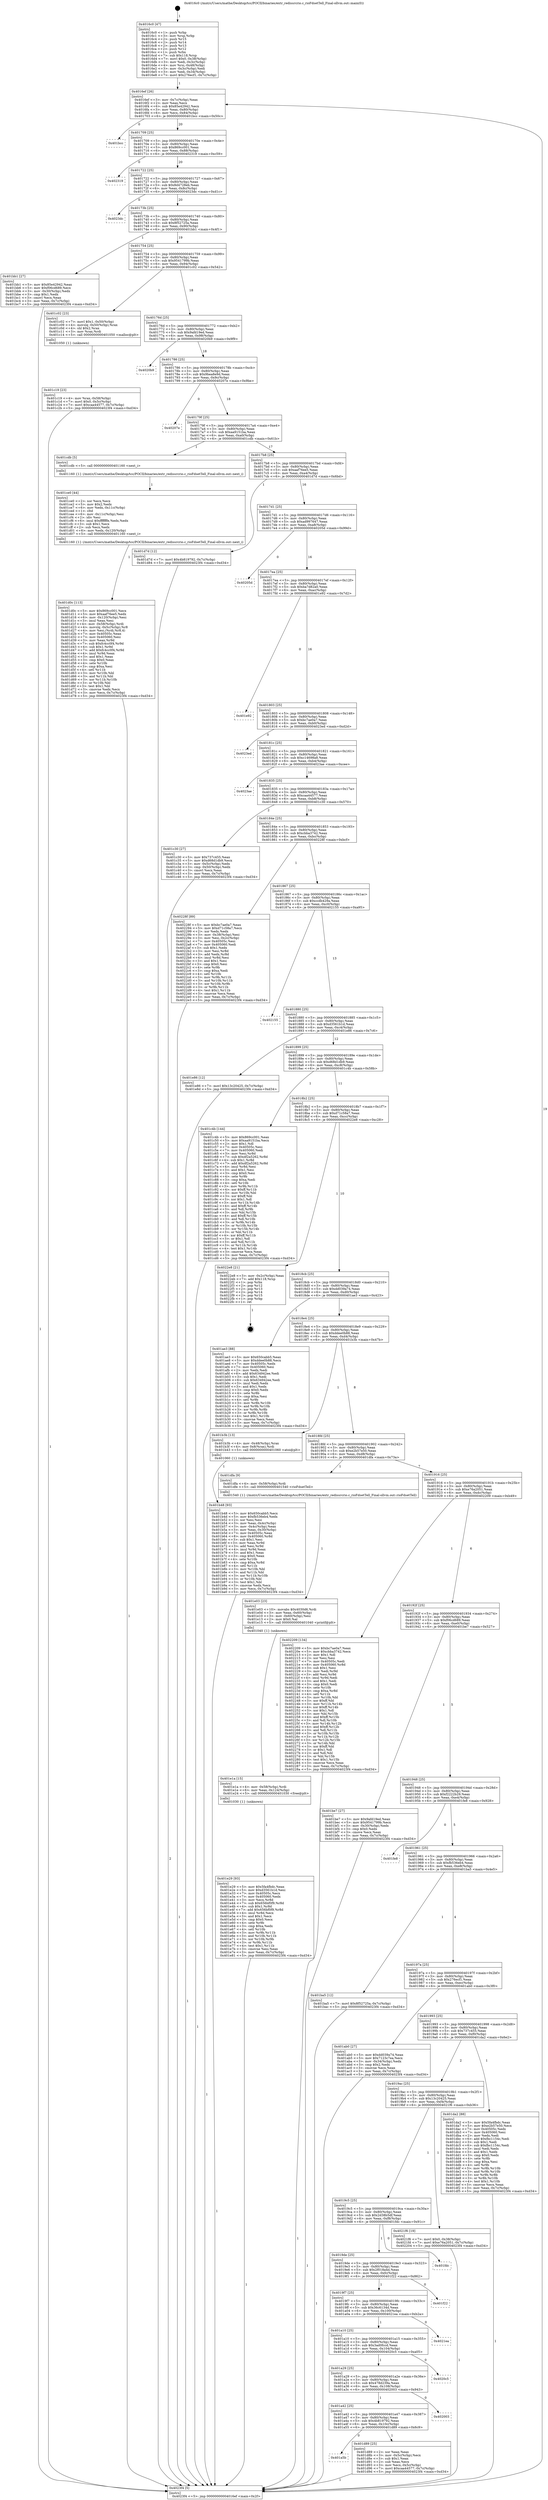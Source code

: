 digraph "0x4016c0" {
  label = "0x4016c0 (/mnt/c/Users/mathe/Desktop/tcc/POCII/binaries/extr_redissrcrio.c_rioFdsetTell_Final-ollvm.out::main(0))"
  labelloc = "t"
  node[shape=record]

  Entry [label="",width=0.3,height=0.3,shape=circle,fillcolor=black,style=filled]
  "0x4016ef" [label="{
     0x4016ef [26]\l
     | [instrs]\l
     &nbsp;&nbsp;0x4016ef \<+3\>: mov -0x7c(%rbp),%eax\l
     &nbsp;&nbsp;0x4016f2 \<+2\>: mov %eax,%ecx\l
     &nbsp;&nbsp;0x4016f4 \<+6\>: sub $0x85e42942,%ecx\l
     &nbsp;&nbsp;0x4016fa \<+3\>: mov %eax,-0x80(%rbp)\l
     &nbsp;&nbsp;0x4016fd \<+6\>: mov %ecx,-0x84(%rbp)\l
     &nbsp;&nbsp;0x401703 \<+6\>: je 0000000000401bcc \<main+0x50c\>\l
  }"]
  "0x401bcc" [label="{
     0x401bcc\l
  }", style=dashed]
  "0x401709" [label="{
     0x401709 [25]\l
     | [instrs]\l
     &nbsp;&nbsp;0x401709 \<+5\>: jmp 000000000040170e \<main+0x4e\>\l
     &nbsp;&nbsp;0x40170e \<+3\>: mov -0x80(%rbp),%eax\l
     &nbsp;&nbsp;0x401711 \<+5\>: sub $0x869cc001,%eax\l
     &nbsp;&nbsp;0x401716 \<+6\>: mov %eax,-0x88(%rbp)\l
     &nbsp;&nbsp;0x40171c \<+6\>: je 0000000000402319 \<main+0xc59\>\l
  }"]
  Exit [label="",width=0.3,height=0.3,shape=circle,fillcolor=black,style=filled,peripheries=2]
  "0x402319" [label="{
     0x402319\l
  }", style=dashed]
  "0x401722" [label="{
     0x401722 [25]\l
     | [instrs]\l
     &nbsp;&nbsp;0x401722 \<+5\>: jmp 0000000000401727 \<main+0x67\>\l
     &nbsp;&nbsp;0x401727 \<+3\>: mov -0x80(%rbp),%eax\l
     &nbsp;&nbsp;0x40172a \<+5\>: sub $0x8d4728eb,%eax\l
     &nbsp;&nbsp;0x40172f \<+6\>: mov %eax,-0x8c(%rbp)\l
     &nbsp;&nbsp;0x401735 \<+6\>: je 00000000004023dc \<main+0xd1c\>\l
  }"]
  "0x401e29" [label="{
     0x401e29 [93]\l
     | [instrs]\l
     &nbsp;&nbsp;0x401e29 \<+5\>: mov $0x5fa4fbdc,%eax\l
     &nbsp;&nbsp;0x401e2e \<+5\>: mov $0xd3561b1d,%esi\l
     &nbsp;&nbsp;0x401e33 \<+7\>: mov 0x40505c,%ecx\l
     &nbsp;&nbsp;0x401e3a \<+7\>: mov 0x405060,%edx\l
     &nbsp;&nbsp;0x401e41 \<+3\>: mov %ecx,%r8d\l
     &nbsp;&nbsp;0x401e44 \<+7\>: sub $0x656bf0f9,%r8d\l
     &nbsp;&nbsp;0x401e4b \<+4\>: sub $0x1,%r8d\l
     &nbsp;&nbsp;0x401e4f \<+7\>: add $0x656bf0f9,%r8d\l
     &nbsp;&nbsp;0x401e56 \<+4\>: imul %r8d,%ecx\l
     &nbsp;&nbsp;0x401e5a \<+3\>: and $0x1,%ecx\l
     &nbsp;&nbsp;0x401e5d \<+3\>: cmp $0x0,%ecx\l
     &nbsp;&nbsp;0x401e60 \<+4\>: sete %r9b\l
     &nbsp;&nbsp;0x401e64 \<+3\>: cmp $0xa,%edx\l
     &nbsp;&nbsp;0x401e67 \<+4\>: setl %r10b\l
     &nbsp;&nbsp;0x401e6b \<+3\>: mov %r9b,%r11b\l
     &nbsp;&nbsp;0x401e6e \<+3\>: and %r10b,%r11b\l
     &nbsp;&nbsp;0x401e71 \<+3\>: xor %r10b,%r9b\l
     &nbsp;&nbsp;0x401e74 \<+3\>: or %r9b,%r11b\l
     &nbsp;&nbsp;0x401e77 \<+4\>: test $0x1,%r11b\l
     &nbsp;&nbsp;0x401e7b \<+3\>: cmovne %esi,%eax\l
     &nbsp;&nbsp;0x401e7e \<+3\>: mov %eax,-0x7c(%rbp)\l
     &nbsp;&nbsp;0x401e81 \<+5\>: jmp 00000000004023f4 \<main+0xd34\>\l
  }"]
  "0x4023dc" [label="{
     0x4023dc\l
  }", style=dashed]
  "0x40173b" [label="{
     0x40173b [25]\l
     | [instrs]\l
     &nbsp;&nbsp;0x40173b \<+5\>: jmp 0000000000401740 \<main+0x80\>\l
     &nbsp;&nbsp;0x401740 \<+3\>: mov -0x80(%rbp),%eax\l
     &nbsp;&nbsp;0x401743 \<+5\>: sub $0x8f52725a,%eax\l
     &nbsp;&nbsp;0x401748 \<+6\>: mov %eax,-0x90(%rbp)\l
     &nbsp;&nbsp;0x40174e \<+6\>: je 0000000000401bb1 \<main+0x4f1\>\l
  }"]
  "0x401e1a" [label="{
     0x401e1a [15]\l
     | [instrs]\l
     &nbsp;&nbsp;0x401e1a \<+4\>: mov -0x58(%rbp),%rdi\l
     &nbsp;&nbsp;0x401e1e \<+6\>: mov %eax,-0x124(%rbp)\l
     &nbsp;&nbsp;0x401e24 \<+5\>: call 0000000000401030 \<free@plt\>\l
     | [calls]\l
     &nbsp;&nbsp;0x401030 \{1\} (unknown)\l
  }"]
  "0x401bb1" [label="{
     0x401bb1 [27]\l
     | [instrs]\l
     &nbsp;&nbsp;0x401bb1 \<+5\>: mov $0x85e42942,%eax\l
     &nbsp;&nbsp;0x401bb6 \<+5\>: mov $0xf06cd689,%ecx\l
     &nbsp;&nbsp;0x401bbb \<+3\>: mov -0x30(%rbp),%edx\l
     &nbsp;&nbsp;0x401bbe \<+3\>: cmp $0x1,%edx\l
     &nbsp;&nbsp;0x401bc1 \<+3\>: cmovl %ecx,%eax\l
     &nbsp;&nbsp;0x401bc4 \<+3\>: mov %eax,-0x7c(%rbp)\l
     &nbsp;&nbsp;0x401bc7 \<+5\>: jmp 00000000004023f4 \<main+0xd34\>\l
  }"]
  "0x401754" [label="{
     0x401754 [25]\l
     | [instrs]\l
     &nbsp;&nbsp;0x401754 \<+5\>: jmp 0000000000401759 \<main+0x99\>\l
     &nbsp;&nbsp;0x401759 \<+3\>: mov -0x80(%rbp),%eax\l
     &nbsp;&nbsp;0x40175c \<+5\>: sub $0x9541799b,%eax\l
     &nbsp;&nbsp;0x401761 \<+6\>: mov %eax,-0x94(%rbp)\l
     &nbsp;&nbsp;0x401767 \<+6\>: je 0000000000401c02 \<main+0x542\>\l
  }"]
  "0x401e03" [label="{
     0x401e03 [23]\l
     | [instrs]\l
     &nbsp;&nbsp;0x401e03 \<+10\>: movabs $0x4030d6,%rdi\l
     &nbsp;&nbsp;0x401e0d \<+3\>: mov %eax,-0x60(%rbp)\l
     &nbsp;&nbsp;0x401e10 \<+3\>: mov -0x60(%rbp),%esi\l
     &nbsp;&nbsp;0x401e13 \<+2\>: mov $0x0,%al\l
     &nbsp;&nbsp;0x401e15 \<+5\>: call 0000000000401040 \<printf@plt\>\l
     | [calls]\l
     &nbsp;&nbsp;0x401040 \{1\} (unknown)\l
  }"]
  "0x401c02" [label="{
     0x401c02 [23]\l
     | [instrs]\l
     &nbsp;&nbsp;0x401c02 \<+7\>: movl $0x1,-0x50(%rbp)\l
     &nbsp;&nbsp;0x401c09 \<+4\>: movslq -0x50(%rbp),%rax\l
     &nbsp;&nbsp;0x401c0d \<+4\>: shl $0x2,%rax\l
     &nbsp;&nbsp;0x401c11 \<+3\>: mov %rax,%rdi\l
     &nbsp;&nbsp;0x401c14 \<+5\>: call 0000000000401050 \<malloc@plt\>\l
     | [calls]\l
     &nbsp;&nbsp;0x401050 \{1\} (unknown)\l
  }"]
  "0x40176d" [label="{
     0x40176d [25]\l
     | [instrs]\l
     &nbsp;&nbsp;0x40176d \<+5\>: jmp 0000000000401772 \<main+0xb2\>\l
     &nbsp;&nbsp;0x401772 \<+3\>: mov -0x80(%rbp),%eax\l
     &nbsp;&nbsp;0x401775 \<+5\>: sub $0x9afd19ed,%eax\l
     &nbsp;&nbsp;0x40177a \<+6\>: mov %eax,-0x98(%rbp)\l
     &nbsp;&nbsp;0x401780 \<+6\>: je 00000000004020b9 \<main+0x9f9\>\l
  }"]
  "0x401a5b" [label="{
     0x401a5b\l
  }", style=dashed]
  "0x4020b9" [label="{
     0x4020b9\l
  }", style=dashed]
  "0x401786" [label="{
     0x401786 [25]\l
     | [instrs]\l
     &nbsp;&nbsp;0x401786 \<+5\>: jmp 000000000040178b \<main+0xcb\>\l
     &nbsp;&nbsp;0x40178b \<+3\>: mov -0x80(%rbp),%eax\l
     &nbsp;&nbsp;0x40178e \<+5\>: sub $0x9bea8e9d,%eax\l
     &nbsp;&nbsp;0x401793 \<+6\>: mov %eax,-0x9c(%rbp)\l
     &nbsp;&nbsp;0x401799 \<+6\>: je 000000000040207e \<main+0x9be\>\l
  }"]
  "0x401d89" [label="{
     0x401d89 [25]\l
     | [instrs]\l
     &nbsp;&nbsp;0x401d89 \<+2\>: xor %eax,%eax\l
     &nbsp;&nbsp;0x401d8b \<+3\>: mov -0x5c(%rbp),%ecx\l
     &nbsp;&nbsp;0x401d8e \<+3\>: sub $0x1,%eax\l
     &nbsp;&nbsp;0x401d91 \<+2\>: sub %eax,%ecx\l
     &nbsp;&nbsp;0x401d93 \<+3\>: mov %ecx,-0x5c(%rbp)\l
     &nbsp;&nbsp;0x401d96 \<+7\>: movl $0xcaa44577,-0x7c(%rbp)\l
     &nbsp;&nbsp;0x401d9d \<+5\>: jmp 00000000004023f4 \<main+0xd34\>\l
  }"]
  "0x40207e" [label="{
     0x40207e\l
  }", style=dashed]
  "0x40179f" [label="{
     0x40179f [25]\l
     | [instrs]\l
     &nbsp;&nbsp;0x40179f \<+5\>: jmp 00000000004017a4 \<main+0xe4\>\l
     &nbsp;&nbsp;0x4017a4 \<+3\>: mov -0x80(%rbp),%eax\l
     &nbsp;&nbsp;0x4017a7 \<+5\>: sub $0xaa9151ba,%eax\l
     &nbsp;&nbsp;0x4017ac \<+6\>: mov %eax,-0xa0(%rbp)\l
     &nbsp;&nbsp;0x4017b2 \<+6\>: je 0000000000401cdb \<main+0x61b\>\l
  }"]
  "0x401a42" [label="{
     0x401a42 [25]\l
     | [instrs]\l
     &nbsp;&nbsp;0x401a42 \<+5\>: jmp 0000000000401a47 \<main+0x387\>\l
     &nbsp;&nbsp;0x401a47 \<+3\>: mov -0x80(%rbp),%eax\l
     &nbsp;&nbsp;0x401a4a \<+5\>: sub $0x4b819792,%eax\l
     &nbsp;&nbsp;0x401a4f \<+6\>: mov %eax,-0x10c(%rbp)\l
     &nbsp;&nbsp;0x401a55 \<+6\>: je 0000000000401d89 \<main+0x6c9\>\l
  }"]
  "0x401cdb" [label="{
     0x401cdb [5]\l
     | [instrs]\l
     &nbsp;&nbsp;0x401cdb \<+5\>: call 0000000000401160 \<next_i\>\l
     | [calls]\l
     &nbsp;&nbsp;0x401160 \{1\} (/mnt/c/Users/mathe/Desktop/tcc/POCII/binaries/extr_redissrcrio.c_rioFdsetTell_Final-ollvm.out::next_i)\l
  }"]
  "0x4017b8" [label="{
     0x4017b8 [25]\l
     | [instrs]\l
     &nbsp;&nbsp;0x4017b8 \<+5\>: jmp 00000000004017bd \<main+0xfd\>\l
     &nbsp;&nbsp;0x4017bd \<+3\>: mov -0x80(%rbp),%eax\l
     &nbsp;&nbsp;0x4017c0 \<+5\>: sub $0xaaf76ee5,%eax\l
     &nbsp;&nbsp;0x4017c5 \<+6\>: mov %eax,-0xa4(%rbp)\l
     &nbsp;&nbsp;0x4017cb \<+6\>: je 0000000000401d7d \<main+0x6bd\>\l
  }"]
  "0x402003" [label="{
     0x402003\l
  }", style=dashed]
  "0x401d7d" [label="{
     0x401d7d [12]\l
     | [instrs]\l
     &nbsp;&nbsp;0x401d7d \<+7\>: movl $0x4b819792,-0x7c(%rbp)\l
     &nbsp;&nbsp;0x401d84 \<+5\>: jmp 00000000004023f4 \<main+0xd34\>\l
  }"]
  "0x4017d1" [label="{
     0x4017d1 [25]\l
     | [instrs]\l
     &nbsp;&nbsp;0x4017d1 \<+5\>: jmp 00000000004017d6 \<main+0x116\>\l
     &nbsp;&nbsp;0x4017d6 \<+3\>: mov -0x80(%rbp),%eax\l
     &nbsp;&nbsp;0x4017d9 \<+5\>: sub $0xad997647,%eax\l
     &nbsp;&nbsp;0x4017de \<+6\>: mov %eax,-0xa8(%rbp)\l
     &nbsp;&nbsp;0x4017e4 \<+6\>: je 000000000040205d \<main+0x99d\>\l
  }"]
  "0x401a29" [label="{
     0x401a29 [25]\l
     | [instrs]\l
     &nbsp;&nbsp;0x401a29 \<+5\>: jmp 0000000000401a2e \<main+0x36e\>\l
     &nbsp;&nbsp;0x401a2e \<+3\>: mov -0x80(%rbp),%eax\l
     &nbsp;&nbsp;0x401a31 \<+5\>: sub $0x478d239a,%eax\l
     &nbsp;&nbsp;0x401a36 \<+6\>: mov %eax,-0x108(%rbp)\l
     &nbsp;&nbsp;0x401a3c \<+6\>: je 0000000000402003 \<main+0x943\>\l
  }"]
  "0x40205d" [label="{
     0x40205d\l
  }", style=dashed]
  "0x4017ea" [label="{
     0x4017ea [25]\l
     | [instrs]\l
     &nbsp;&nbsp;0x4017ea \<+5\>: jmp 00000000004017ef \<main+0x12f\>\l
     &nbsp;&nbsp;0x4017ef \<+3\>: mov -0x80(%rbp),%eax\l
     &nbsp;&nbsp;0x4017f2 \<+5\>: sub $0xba7d82a0,%eax\l
     &nbsp;&nbsp;0x4017f7 \<+6\>: mov %eax,-0xac(%rbp)\l
     &nbsp;&nbsp;0x4017fd \<+6\>: je 0000000000401e92 \<main+0x7d2\>\l
  }"]
  "0x4020c5" [label="{
     0x4020c5\l
  }", style=dashed]
  "0x401e92" [label="{
     0x401e92\l
  }", style=dashed]
  "0x401803" [label="{
     0x401803 [25]\l
     | [instrs]\l
     &nbsp;&nbsp;0x401803 \<+5\>: jmp 0000000000401808 \<main+0x148\>\l
     &nbsp;&nbsp;0x401808 \<+3\>: mov -0x80(%rbp),%eax\l
     &nbsp;&nbsp;0x40180b \<+5\>: sub $0xbc7ae0a7,%eax\l
     &nbsp;&nbsp;0x401810 \<+6\>: mov %eax,-0xb0(%rbp)\l
     &nbsp;&nbsp;0x401816 \<+6\>: je 00000000004023ed \<main+0xd2d\>\l
  }"]
  "0x401a10" [label="{
     0x401a10 [25]\l
     | [instrs]\l
     &nbsp;&nbsp;0x401a10 \<+5\>: jmp 0000000000401a15 \<main+0x355\>\l
     &nbsp;&nbsp;0x401a15 \<+3\>: mov -0x80(%rbp),%eax\l
     &nbsp;&nbsp;0x401a18 \<+5\>: sub $0x3ad0fccd,%eax\l
     &nbsp;&nbsp;0x401a1d \<+6\>: mov %eax,-0x104(%rbp)\l
     &nbsp;&nbsp;0x401a23 \<+6\>: je 00000000004020c5 \<main+0xa05\>\l
  }"]
  "0x4023ed" [label="{
     0x4023ed\l
  }", style=dashed]
  "0x40181c" [label="{
     0x40181c [25]\l
     | [instrs]\l
     &nbsp;&nbsp;0x40181c \<+5\>: jmp 0000000000401821 \<main+0x161\>\l
     &nbsp;&nbsp;0x401821 \<+3\>: mov -0x80(%rbp),%eax\l
     &nbsp;&nbsp;0x401824 \<+5\>: sub $0xc14698a8,%eax\l
     &nbsp;&nbsp;0x401829 \<+6\>: mov %eax,-0xb4(%rbp)\l
     &nbsp;&nbsp;0x40182f \<+6\>: je 00000000004023ae \<main+0xcee\>\l
  }"]
  "0x4021ea" [label="{
     0x4021ea\l
  }", style=dashed]
  "0x4023ae" [label="{
     0x4023ae\l
  }", style=dashed]
  "0x401835" [label="{
     0x401835 [25]\l
     | [instrs]\l
     &nbsp;&nbsp;0x401835 \<+5\>: jmp 000000000040183a \<main+0x17a\>\l
     &nbsp;&nbsp;0x40183a \<+3\>: mov -0x80(%rbp),%eax\l
     &nbsp;&nbsp;0x40183d \<+5\>: sub $0xcaa44577,%eax\l
     &nbsp;&nbsp;0x401842 \<+6\>: mov %eax,-0xb8(%rbp)\l
     &nbsp;&nbsp;0x401848 \<+6\>: je 0000000000401c30 \<main+0x570\>\l
  }"]
  "0x4019f7" [label="{
     0x4019f7 [25]\l
     | [instrs]\l
     &nbsp;&nbsp;0x4019f7 \<+5\>: jmp 00000000004019fc \<main+0x33c\>\l
     &nbsp;&nbsp;0x4019fc \<+3\>: mov -0x80(%rbp),%eax\l
     &nbsp;&nbsp;0x4019ff \<+5\>: sub $0x36c6134d,%eax\l
     &nbsp;&nbsp;0x401a04 \<+6\>: mov %eax,-0x100(%rbp)\l
     &nbsp;&nbsp;0x401a0a \<+6\>: je 00000000004021ea \<main+0xb2a\>\l
  }"]
  "0x401c30" [label="{
     0x401c30 [27]\l
     | [instrs]\l
     &nbsp;&nbsp;0x401c30 \<+5\>: mov $0x737c455,%eax\l
     &nbsp;&nbsp;0x401c35 \<+5\>: mov $0xd68d1db9,%ecx\l
     &nbsp;&nbsp;0x401c3a \<+3\>: mov -0x5c(%rbp),%edx\l
     &nbsp;&nbsp;0x401c3d \<+3\>: cmp -0x50(%rbp),%edx\l
     &nbsp;&nbsp;0x401c40 \<+3\>: cmovl %ecx,%eax\l
     &nbsp;&nbsp;0x401c43 \<+3\>: mov %eax,-0x7c(%rbp)\l
     &nbsp;&nbsp;0x401c46 \<+5\>: jmp 00000000004023f4 \<main+0xd34\>\l
  }"]
  "0x40184e" [label="{
     0x40184e [25]\l
     | [instrs]\l
     &nbsp;&nbsp;0x40184e \<+5\>: jmp 0000000000401853 \<main+0x193\>\l
     &nbsp;&nbsp;0x401853 \<+3\>: mov -0x80(%rbp),%eax\l
     &nbsp;&nbsp;0x401856 \<+5\>: sub $0xcbba3742,%eax\l
     &nbsp;&nbsp;0x40185b \<+6\>: mov %eax,-0xbc(%rbp)\l
     &nbsp;&nbsp;0x401861 \<+6\>: je 000000000040228f \<main+0xbcf\>\l
  }"]
  "0x401f22" [label="{
     0x401f22\l
  }", style=dashed]
  "0x40228f" [label="{
     0x40228f [89]\l
     | [instrs]\l
     &nbsp;&nbsp;0x40228f \<+5\>: mov $0xbc7ae0a7,%eax\l
     &nbsp;&nbsp;0x402294 \<+5\>: mov $0xd71c58a7,%ecx\l
     &nbsp;&nbsp;0x402299 \<+2\>: xor %edx,%edx\l
     &nbsp;&nbsp;0x40229b \<+3\>: mov -0x38(%rbp),%esi\l
     &nbsp;&nbsp;0x40229e \<+3\>: mov %esi,-0x2c(%rbp)\l
     &nbsp;&nbsp;0x4022a1 \<+7\>: mov 0x40505c,%esi\l
     &nbsp;&nbsp;0x4022a8 \<+7\>: mov 0x405060,%edi\l
     &nbsp;&nbsp;0x4022af \<+3\>: sub $0x1,%edx\l
     &nbsp;&nbsp;0x4022b2 \<+3\>: mov %esi,%r8d\l
     &nbsp;&nbsp;0x4022b5 \<+3\>: add %edx,%r8d\l
     &nbsp;&nbsp;0x4022b8 \<+4\>: imul %r8d,%esi\l
     &nbsp;&nbsp;0x4022bc \<+3\>: and $0x1,%esi\l
     &nbsp;&nbsp;0x4022bf \<+3\>: cmp $0x0,%esi\l
     &nbsp;&nbsp;0x4022c2 \<+4\>: sete %r9b\l
     &nbsp;&nbsp;0x4022c6 \<+3\>: cmp $0xa,%edi\l
     &nbsp;&nbsp;0x4022c9 \<+4\>: setl %r10b\l
     &nbsp;&nbsp;0x4022cd \<+3\>: mov %r9b,%r11b\l
     &nbsp;&nbsp;0x4022d0 \<+3\>: and %r10b,%r11b\l
     &nbsp;&nbsp;0x4022d3 \<+3\>: xor %r10b,%r9b\l
     &nbsp;&nbsp;0x4022d6 \<+3\>: or %r9b,%r11b\l
     &nbsp;&nbsp;0x4022d9 \<+4\>: test $0x1,%r11b\l
     &nbsp;&nbsp;0x4022dd \<+3\>: cmovne %ecx,%eax\l
     &nbsp;&nbsp;0x4022e0 \<+3\>: mov %eax,-0x7c(%rbp)\l
     &nbsp;&nbsp;0x4022e3 \<+5\>: jmp 00000000004023f4 \<main+0xd34\>\l
  }"]
  "0x401867" [label="{
     0x401867 [25]\l
     | [instrs]\l
     &nbsp;&nbsp;0x401867 \<+5\>: jmp 000000000040186c \<main+0x1ac\>\l
     &nbsp;&nbsp;0x40186c \<+3\>: mov -0x80(%rbp),%eax\l
     &nbsp;&nbsp;0x40186f \<+5\>: sub $0xccdb429a,%eax\l
     &nbsp;&nbsp;0x401874 \<+6\>: mov %eax,-0xc0(%rbp)\l
     &nbsp;&nbsp;0x40187a \<+6\>: je 0000000000402155 \<main+0xa95\>\l
  }"]
  "0x4019de" [label="{
     0x4019de [25]\l
     | [instrs]\l
     &nbsp;&nbsp;0x4019de \<+5\>: jmp 00000000004019e3 \<main+0x323\>\l
     &nbsp;&nbsp;0x4019e3 \<+3\>: mov -0x80(%rbp),%eax\l
     &nbsp;&nbsp;0x4019e6 \<+5\>: sub $0x2f018a4d,%eax\l
     &nbsp;&nbsp;0x4019eb \<+6\>: mov %eax,-0xfc(%rbp)\l
     &nbsp;&nbsp;0x4019f1 \<+6\>: je 0000000000401f22 \<main+0x862\>\l
  }"]
  "0x402155" [label="{
     0x402155\l
  }", style=dashed]
  "0x401880" [label="{
     0x401880 [25]\l
     | [instrs]\l
     &nbsp;&nbsp;0x401880 \<+5\>: jmp 0000000000401885 \<main+0x1c5\>\l
     &nbsp;&nbsp;0x401885 \<+3\>: mov -0x80(%rbp),%eax\l
     &nbsp;&nbsp;0x401888 \<+5\>: sub $0xd3561b1d,%eax\l
     &nbsp;&nbsp;0x40188d \<+6\>: mov %eax,-0xc4(%rbp)\l
     &nbsp;&nbsp;0x401893 \<+6\>: je 0000000000401e86 \<main+0x7c6\>\l
  }"]
  "0x401fdc" [label="{
     0x401fdc\l
  }", style=dashed]
  "0x401e86" [label="{
     0x401e86 [12]\l
     | [instrs]\l
     &nbsp;&nbsp;0x401e86 \<+7\>: movl $0x13c20425,-0x7c(%rbp)\l
     &nbsp;&nbsp;0x401e8d \<+5\>: jmp 00000000004023f4 \<main+0xd34\>\l
  }"]
  "0x401899" [label="{
     0x401899 [25]\l
     | [instrs]\l
     &nbsp;&nbsp;0x401899 \<+5\>: jmp 000000000040189e \<main+0x1de\>\l
     &nbsp;&nbsp;0x40189e \<+3\>: mov -0x80(%rbp),%eax\l
     &nbsp;&nbsp;0x4018a1 \<+5\>: sub $0xd68d1db9,%eax\l
     &nbsp;&nbsp;0x4018a6 \<+6\>: mov %eax,-0xc8(%rbp)\l
     &nbsp;&nbsp;0x4018ac \<+6\>: je 0000000000401c4b \<main+0x58b\>\l
  }"]
  "0x4019c5" [label="{
     0x4019c5 [25]\l
     | [instrs]\l
     &nbsp;&nbsp;0x4019c5 \<+5\>: jmp 00000000004019ca \<main+0x30a\>\l
     &nbsp;&nbsp;0x4019ca \<+3\>: mov -0x80(%rbp),%eax\l
     &nbsp;&nbsp;0x4019cd \<+5\>: sub $0x2d38b5df,%eax\l
     &nbsp;&nbsp;0x4019d2 \<+6\>: mov %eax,-0xf8(%rbp)\l
     &nbsp;&nbsp;0x4019d8 \<+6\>: je 0000000000401fdc \<main+0x91c\>\l
  }"]
  "0x401c4b" [label="{
     0x401c4b [144]\l
     | [instrs]\l
     &nbsp;&nbsp;0x401c4b \<+5\>: mov $0x869cc001,%eax\l
     &nbsp;&nbsp;0x401c50 \<+5\>: mov $0xaa9151ba,%ecx\l
     &nbsp;&nbsp;0x401c55 \<+2\>: mov $0x1,%dl\l
     &nbsp;&nbsp;0x401c57 \<+7\>: mov 0x40505c,%esi\l
     &nbsp;&nbsp;0x401c5e \<+7\>: mov 0x405060,%edi\l
     &nbsp;&nbsp;0x401c65 \<+3\>: mov %esi,%r8d\l
     &nbsp;&nbsp;0x401c68 \<+7\>: sub $0xdf2a5262,%r8d\l
     &nbsp;&nbsp;0x401c6f \<+4\>: sub $0x1,%r8d\l
     &nbsp;&nbsp;0x401c73 \<+7\>: add $0xdf2a5262,%r8d\l
     &nbsp;&nbsp;0x401c7a \<+4\>: imul %r8d,%esi\l
     &nbsp;&nbsp;0x401c7e \<+3\>: and $0x1,%esi\l
     &nbsp;&nbsp;0x401c81 \<+3\>: cmp $0x0,%esi\l
     &nbsp;&nbsp;0x401c84 \<+4\>: sete %r9b\l
     &nbsp;&nbsp;0x401c88 \<+3\>: cmp $0xa,%edi\l
     &nbsp;&nbsp;0x401c8b \<+4\>: setl %r10b\l
     &nbsp;&nbsp;0x401c8f \<+3\>: mov %r9b,%r11b\l
     &nbsp;&nbsp;0x401c92 \<+4\>: xor $0xff,%r11b\l
     &nbsp;&nbsp;0x401c96 \<+3\>: mov %r10b,%bl\l
     &nbsp;&nbsp;0x401c99 \<+3\>: xor $0xff,%bl\l
     &nbsp;&nbsp;0x401c9c \<+3\>: xor $0x1,%dl\l
     &nbsp;&nbsp;0x401c9f \<+3\>: mov %r11b,%r14b\l
     &nbsp;&nbsp;0x401ca2 \<+4\>: and $0xff,%r14b\l
     &nbsp;&nbsp;0x401ca6 \<+3\>: and %dl,%r9b\l
     &nbsp;&nbsp;0x401ca9 \<+3\>: mov %bl,%r15b\l
     &nbsp;&nbsp;0x401cac \<+4\>: and $0xff,%r15b\l
     &nbsp;&nbsp;0x401cb0 \<+3\>: and %dl,%r10b\l
     &nbsp;&nbsp;0x401cb3 \<+3\>: or %r9b,%r14b\l
     &nbsp;&nbsp;0x401cb6 \<+3\>: or %r10b,%r15b\l
     &nbsp;&nbsp;0x401cb9 \<+3\>: xor %r15b,%r14b\l
     &nbsp;&nbsp;0x401cbc \<+3\>: or %bl,%r11b\l
     &nbsp;&nbsp;0x401cbf \<+4\>: xor $0xff,%r11b\l
     &nbsp;&nbsp;0x401cc3 \<+3\>: or $0x1,%dl\l
     &nbsp;&nbsp;0x401cc6 \<+3\>: and %dl,%r11b\l
     &nbsp;&nbsp;0x401cc9 \<+3\>: or %r11b,%r14b\l
     &nbsp;&nbsp;0x401ccc \<+4\>: test $0x1,%r14b\l
     &nbsp;&nbsp;0x401cd0 \<+3\>: cmovne %ecx,%eax\l
     &nbsp;&nbsp;0x401cd3 \<+3\>: mov %eax,-0x7c(%rbp)\l
     &nbsp;&nbsp;0x401cd6 \<+5\>: jmp 00000000004023f4 \<main+0xd34\>\l
  }"]
  "0x4018b2" [label="{
     0x4018b2 [25]\l
     | [instrs]\l
     &nbsp;&nbsp;0x4018b2 \<+5\>: jmp 00000000004018b7 \<main+0x1f7\>\l
     &nbsp;&nbsp;0x4018b7 \<+3\>: mov -0x80(%rbp),%eax\l
     &nbsp;&nbsp;0x4018ba \<+5\>: sub $0xd71c58a7,%eax\l
     &nbsp;&nbsp;0x4018bf \<+6\>: mov %eax,-0xcc(%rbp)\l
     &nbsp;&nbsp;0x4018c5 \<+6\>: je 00000000004022e8 \<main+0xc28\>\l
  }"]
  "0x4021f6" [label="{
     0x4021f6 [19]\l
     | [instrs]\l
     &nbsp;&nbsp;0x4021f6 \<+7\>: movl $0x0,-0x38(%rbp)\l
     &nbsp;&nbsp;0x4021fd \<+7\>: movl $0xe76a2051,-0x7c(%rbp)\l
     &nbsp;&nbsp;0x402204 \<+5\>: jmp 00000000004023f4 \<main+0xd34\>\l
  }"]
  "0x4022e8" [label="{
     0x4022e8 [21]\l
     | [instrs]\l
     &nbsp;&nbsp;0x4022e8 \<+3\>: mov -0x2c(%rbp),%eax\l
     &nbsp;&nbsp;0x4022eb \<+7\>: add $0x118,%rsp\l
     &nbsp;&nbsp;0x4022f2 \<+1\>: pop %rbx\l
     &nbsp;&nbsp;0x4022f3 \<+2\>: pop %r12\l
     &nbsp;&nbsp;0x4022f5 \<+2\>: pop %r13\l
     &nbsp;&nbsp;0x4022f7 \<+2\>: pop %r14\l
     &nbsp;&nbsp;0x4022f9 \<+2\>: pop %r15\l
     &nbsp;&nbsp;0x4022fb \<+1\>: pop %rbp\l
     &nbsp;&nbsp;0x4022fc \<+1\>: ret\l
  }"]
  "0x4018cb" [label="{
     0x4018cb [25]\l
     | [instrs]\l
     &nbsp;&nbsp;0x4018cb \<+5\>: jmp 00000000004018d0 \<main+0x210\>\l
     &nbsp;&nbsp;0x4018d0 \<+3\>: mov -0x80(%rbp),%eax\l
     &nbsp;&nbsp;0x4018d3 \<+5\>: sub $0xdd039a74,%eax\l
     &nbsp;&nbsp;0x4018d8 \<+6\>: mov %eax,-0xd0(%rbp)\l
     &nbsp;&nbsp;0x4018de \<+6\>: je 0000000000401ae3 \<main+0x423\>\l
  }"]
  "0x4019ac" [label="{
     0x4019ac [25]\l
     | [instrs]\l
     &nbsp;&nbsp;0x4019ac \<+5\>: jmp 00000000004019b1 \<main+0x2f1\>\l
     &nbsp;&nbsp;0x4019b1 \<+3\>: mov -0x80(%rbp),%eax\l
     &nbsp;&nbsp;0x4019b4 \<+5\>: sub $0x13c20425,%eax\l
     &nbsp;&nbsp;0x4019b9 \<+6\>: mov %eax,-0xf4(%rbp)\l
     &nbsp;&nbsp;0x4019bf \<+6\>: je 00000000004021f6 \<main+0xb36\>\l
  }"]
  "0x401ae3" [label="{
     0x401ae3 [88]\l
     | [instrs]\l
     &nbsp;&nbsp;0x401ae3 \<+5\>: mov $0x650cabb5,%eax\l
     &nbsp;&nbsp;0x401ae8 \<+5\>: mov $0xddee0b88,%ecx\l
     &nbsp;&nbsp;0x401aed \<+7\>: mov 0x40505c,%edx\l
     &nbsp;&nbsp;0x401af4 \<+7\>: mov 0x405060,%esi\l
     &nbsp;&nbsp;0x401afb \<+2\>: mov %edx,%edi\l
     &nbsp;&nbsp;0x401afd \<+6\>: add $0x634942ee,%edi\l
     &nbsp;&nbsp;0x401b03 \<+3\>: sub $0x1,%edi\l
     &nbsp;&nbsp;0x401b06 \<+6\>: sub $0x634942ee,%edi\l
     &nbsp;&nbsp;0x401b0c \<+3\>: imul %edi,%edx\l
     &nbsp;&nbsp;0x401b0f \<+3\>: and $0x1,%edx\l
     &nbsp;&nbsp;0x401b12 \<+3\>: cmp $0x0,%edx\l
     &nbsp;&nbsp;0x401b15 \<+4\>: sete %r8b\l
     &nbsp;&nbsp;0x401b19 \<+3\>: cmp $0xa,%esi\l
     &nbsp;&nbsp;0x401b1c \<+4\>: setl %r9b\l
     &nbsp;&nbsp;0x401b20 \<+3\>: mov %r8b,%r10b\l
     &nbsp;&nbsp;0x401b23 \<+3\>: and %r9b,%r10b\l
     &nbsp;&nbsp;0x401b26 \<+3\>: xor %r9b,%r8b\l
     &nbsp;&nbsp;0x401b29 \<+3\>: or %r8b,%r10b\l
     &nbsp;&nbsp;0x401b2c \<+4\>: test $0x1,%r10b\l
     &nbsp;&nbsp;0x401b30 \<+3\>: cmovne %ecx,%eax\l
     &nbsp;&nbsp;0x401b33 \<+3\>: mov %eax,-0x7c(%rbp)\l
     &nbsp;&nbsp;0x401b36 \<+5\>: jmp 00000000004023f4 \<main+0xd34\>\l
  }"]
  "0x4018e4" [label="{
     0x4018e4 [25]\l
     | [instrs]\l
     &nbsp;&nbsp;0x4018e4 \<+5\>: jmp 00000000004018e9 \<main+0x229\>\l
     &nbsp;&nbsp;0x4018e9 \<+3\>: mov -0x80(%rbp),%eax\l
     &nbsp;&nbsp;0x4018ec \<+5\>: sub $0xddee0b88,%eax\l
     &nbsp;&nbsp;0x4018f1 \<+6\>: mov %eax,-0xd4(%rbp)\l
     &nbsp;&nbsp;0x4018f7 \<+6\>: je 0000000000401b3b \<main+0x47b\>\l
  }"]
  "0x401da2" [label="{
     0x401da2 [88]\l
     | [instrs]\l
     &nbsp;&nbsp;0x401da2 \<+5\>: mov $0x5fa4fbdc,%eax\l
     &nbsp;&nbsp;0x401da7 \<+5\>: mov $0xe2b57e50,%ecx\l
     &nbsp;&nbsp;0x401dac \<+7\>: mov 0x40505c,%edx\l
     &nbsp;&nbsp;0x401db3 \<+7\>: mov 0x405060,%esi\l
     &nbsp;&nbsp;0x401dba \<+2\>: mov %edx,%edi\l
     &nbsp;&nbsp;0x401dbc \<+6\>: add $0xfbc1154c,%edi\l
     &nbsp;&nbsp;0x401dc2 \<+3\>: sub $0x1,%edi\l
     &nbsp;&nbsp;0x401dc5 \<+6\>: sub $0xfbc1154c,%edi\l
     &nbsp;&nbsp;0x401dcb \<+3\>: imul %edi,%edx\l
     &nbsp;&nbsp;0x401dce \<+3\>: and $0x1,%edx\l
     &nbsp;&nbsp;0x401dd1 \<+3\>: cmp $0x0,%edx\l
     &nbsp;&nbsp;0x401dd4 \<+4\>: sete %r8b\l
     &nbsp;&nbsp;0x401dd8 \<+3\>: cmp $0xa,%esi\l
     &nbsp;&nbsp;0x401ddb \<+4\>: setl %r9b\l
     &nbsp;&nbsp;0x401ddf \<+3\>: mov %r8b,%r10b\l
     &nbsp;&nbsp;0x401de2 \<+3\>: and %r9b,%r10b\l
     &nbsp;&nbsp;0x401de5 \<+3\>: xor %r9b,%r8b\l
     &nbsp;&nbsp;0x401de8 \<+3\>: or %r8b,%r10b\l
     &nbsp;&nbsp;0x401deb \<+4\>: test $0x1,%r10b\l
     &nbsp;&nbsp;0x401def \<+3\>: cmovne %ecx,%eax\l
     &nbsp;&nbsp;0x401df2 \<+3\>: mov %eax,-0x7c(%rbp)\l
     &nbsp;&nbsp;0x401df5 \<+5\>: jmp 00000000004023f4 \<main+0xd34\>\l
  }"]
  "0x401b3b" [label="{
     0x401b3b [13]\l
     | [instrs]\l
     &nbsp;&nbsp;0x401b3b \<+4\>: mov -0x48(%rbp),%rax\l
     &nbsp;&nbsp;0x401b3f \<+4\>: mov 0x8(%rax),%rdi\l
     &nbsp;&nbsp;0x401b43 \<+5\>: call 0000000000401060 \<atoi@plt\>\l
     | [calls]\l
     &nbsp;&nbsp;0x401060 \{1\} (unknown)\l
  }"]
  "0x4018fd" [label="{
     0x4018fd [25]\l
     | [instrs]\l
     &nbsp;&nbsp;0x4018fd \<+5\>: jmp 0000000000401902 \<main+0x242\>\l
     &nbsp;&nbsp;0x401902 \<+3\>: mov -0x80(%rbp),%eax\l
     &nbsp;&nbsp;0x401905 \<+5\>: sub $0xe2b57e50,%eax\l
     &nbsp;&nbsp;0x40190a \<+6\>: mov %eax,-0xd8(%rbp)\l
     &nbsp;&nbsp;0x401910 \<+6\>: je 0000000000401dfa \<main+0x73a\>\l
  }"]
  "0x401d0c" [label="{
     0x401d0c [113]\l
     | [instrs]\l
     &nbsp;&nbsp;0x401d0c \<+5\>: mov $0x869cc001,%ecx\l
     &nbsp;&nbsp;0x401d11 \<+5\>: mov $0xaaf76ee5,%edx\l
     &nbsp;&nbsp;0x401d16 \<+6\>: mov -0x120(%rbp),%esi\l
     &nbsp;&nbsp;0x401d1c \<+3\>: imul %eax,%esi\l
     &nbsp;&nbsp;0x401d1f \<+4\>: mov -0x58(%rbp),%rdi\l
     &nbsp;&nbsp;0x401d23 \<+4\>: movslq -0x5c(%rbp),%r8\l
     &nbsp;&nbsp;0x401d27 \<+4\>: mov %esi,(%rdi,%r8,4)\l
     &nbsp;&nbsp;0x401d2b \<+7\>: mov 0x40505c,%eax\l
     &nbsp;&nbsp;0x401d32 \<+7\>: mov 0x405060,%esi\l
     &nbsp;&nbsp;0x401d39 \<+3\>: mov %eax,%r9d\l
     &nbsp;&nbsp;0x401d3c \<+7\>: sub $0xfc4cc0f4,%r9d\l
     &nbsp;&nbsp;0x401d43 \<+4\>: sub $0x1,%r9d\l
     &nbsp;&nbsp;0x401d47 \<+7\>: add $0xfc4cc0f4,%r9d\l
     &nbsp;&nbsp;0x401d4e \<+4\>: imul %r9d,%eax\l
     &nbsp;&nbsp;0x401d52 \<+3\>: and $0x1,%eax\l
     &nbsp;&nbsp;0x401d55 \<+3\>: cmp $0x0,%eax\l
     &nbsp;&nbsp;0x401d58 \<+4\>: sete %r10b\l
     &nbsp;&nbsp;0x401d5c \<+3\>: cmp $0xa,%esi\l
     &nbsp;&nbsp;0x401d5f \<+4\>: setl %r11b\l
     &nbsp;&nbsp;0x401d63 \<+3\>: mov %r10b,%bl\l
     &nbsp;&nbsp;0x401d66 \<+3\>: and %r11b,%bl\l
     &nbsp;&nbsp;0x401d69 \<+3\>: xor %r11b,%r10b\l
     &nbsp;&nbsp;0x401d6c \<+3\>: or %r10b,%bl\l
     &nbsp;&nbsp;0x401d6f \<+3\>: test $0x1,%bl\l
     &nbsp;&nbsp;0x401d72 \<+3\>: cmovne %edx,%ecx\l
     &nbsp;&nbsp;0x401d75 \<+3\>: mov %ecx,-0x7c(%rbp)\l
     &nbsp;&nbsp;0x401d78 \<+5\>: jmp 00000000004023f4 \<main+0xd34\>\l
  }"]
  "0x401dfa" [label="{
     0x401dfa [9]\l
     | [instrs]\l
     &nbsp;&nbsp;0x401dfa \<+4\>: mov -0x58(%rbp),%rdi\l
     &nbsp;&nbsp;0x401dfe \<+5\>: call 0000000000401540 \<rioFdsetTell\>\l
     | [calls]\l
     &nbsp;&nbsp;0x401540 \{1\} (/mnt/c/Users/mathe/Desktop/tcc/POCII/binaries/extr_redissrcrio.c_rioFdsetTell_Final-ollvm.out::rioFdsetTell)\l
  }"]
  "0x401916" [label="{
     0x401916 [25]\l
     | [instrs]\l
     &nbsp;&nbsp;0x401916 \<+5\>: jmp 000000000040191b \<main+0x25b\>\l
     &nbsp;&nbsp;0x40191b \<+3\>: mov -0x80(%rbp),%eax\l
     &nbsp;&nbsp;0x40191e \<+5\>: sub $0xe76a2051,%eax\l
     &nbsp;&nbsp;0x401923 \<+6\>: mov %eax,-0xdc(%rbp)\l
     &nbsp;&nbsp;0x401929 \<+6\>: je 0000000000402209 \<main+0xb49\>\l
  }"]
  "0x401ce0" [label="{
     0x401ce0 [44]\l
     | [instrs]\l
     &nbsp;&nbsp;0x401ce0 \<+2\>: xor %ecx,%ecx\l
     &nbsp;&nbsp;0x401ce2 \<+5\>: mov $0x2,%edx\l
     &nbsp;&nbsp;0x401ce7 \<+6\>: mov %edx,-0x11c(%rbp)\l
     &nbsp;&nbsp;0x401ced \<+1\>: cltd\l
     &nbsp;&nbsp;0x401cee \<+6\>: mov -0x11c(%rbp),%esi\l
     &nbsp;&nbsp;0x401cf4 \<+2\>: idiv %esi\l
     &nbsp;&nbsp;0x401cf6 \<+6\>: imul $0xfffffffe,%edx,%edx\l
     &nbsp;&nbsp;0x401cfc \<+3\>: sub $0x1,%ecx\l
     &nbsp;&nbsp;0x401cff \<+2\>: sub %ecx,%edx\l
     &nbsp;&nbsp;0x401d01 \<+6\>: mov %edx,-0x120(%rbp)\l
     &nbsp;&nbsp;0x401d07 \<+5\>: call 0000000000401160 \<next_i\>\l
     | [calls]\l
     &nbsp;&nbsp;0x401160 \{1\} (/mnt/c/Users/mathe/Desktop/tcc/POCII/binaries/extr_redissrcrio.c_rioFdsetTell_Final-ollvm.out::next_i)\l
  }"]
  "0x402209" [label="{
     0x402209 [134]\l
     | [instrs]\l
     &nbsp;&nbsp;0x402209 \<+5\>: mov $0xbc7ae0a7,%eax\l
     &nbsp;&nbsp;0x40220e \<+5\>: mov $0xcbba3742,%ecx\l
     &nbsp;&nbsp;0x402213 \<+2\>: mov $0x1,%dl\l
     &nbsp;&nbsp;0x402215 \<+2\>: xor %esi,%esi\l
     &nbsp;&nbsp;0x402217 \<+7\>: mov 0x40505c,%edi\l
     &nbsp;&nbsp;0x40221e \<+8\>: mov 0x405060,%r8d\l
     &nbsp;&nbsp;0x402226 \<+3\>: sub $0x1,%esi\l
     &nbsp;&nbsp;0x402229 \<+3\>: mov %edi,%r9d\l
     &nbsp;&nbsp;0x40222c \<+3\>: add %esi,%r9d\l
     &nbsp;&nbsp;0x40222f \<+4\>: imul %r9d,%edi\l
     &nbsp;&nbsp;0x402233 \<+3\>: and $0x1,%edi\l
     &nbsp;&nbsp;0x402236 \<+3\>: cmp $0x0,%edi\l
     &nbsp;&nbsp;0x402239 \<+4\>: sete %r10b\l
     &nbsp;&nbsp;0x40223d \<+4\>: cmp $0xa,%r8d\l
     &nbsp;&nbsp;0x402241 \<+4\>: setl %r11b\l
     &nbsp;&nbsp;0x402245 \<+3\>: mov %r10b,%bl\l
     &nbsp;&nbsp;0x402248 \<+3\>: xor $0xff,%bl\l
     &nbsp;&nbsp;0x40224b \<+3\>: mov %r11b,%r14b\l
     &nbsp;&nbsp;0x40224e \<+4\>: xor $0xff,%r14b\l
     &nbsp;&nbsp;0x402252 \<+3\>: xor $0x1,%dl\l
     &nbsp;&nbsp;0x402255 \<+3\>: mov %bl,%r15b\l
     &nbsp;&nbsp;0x402258 \<+4\>: and $0xff,%r15b\l
     &nbsp;&nbsp;0x40225c \<+3\>: and %dl,%r10b\l
     &nbsp;&nbsp;0x40225f \<+3\>: mov %r14b,%r12b\l
     &nbsp;&nbsp;0x402262 \<+4\>: and $0xff,%r12b\l
     &nbsp;&nbsp;0x402266 \<+3\>: and %dl,%r11b\l
     &nbsp;&nbsp;0x402269 \<+3\>: or %r10b,%r15b\l
     &nbsp;&nbsp;0x40226c \<+3\>: or %r11b,%r12b\l
     &nbsp;&nbsp;0x40226f \<+3\>: xor %r12b,%r15b\l
     &nbsp;&nbsp;0x402272 \<+3\>: or %r14b,%bl\l
     &nbsp;&nbsp;0x402275 \<+3\>: xor $0xff,%bl\l
     &nbsp;&nbsp;0x402278 \<+3\>: or $0x1,%dl\l
     &nbsp;&nbsp;0x40227b \<+2\>: and %dl,%bl\l
     &nbsp;&nbsp;0x40227d \<+3\>: or %bl,%r15b\l
     &nbsp;&nbsp;0x402280 \<+4\>: test $0x1,%r15b\l
     &nbsp;&nbsp;0x402284 \<+3\>: cmovne %ecx,%eax\l
     &nbsp;&nbsp;0x402287 \<+3\>: mov %eax,-0x7c(%rbp)\l
     &nbsp;&nbsp;0x40228a \<+5\>: jmp 00000000004023f4 \<main+0xd34\>\l
  }"]
  "0x40192f" [label="{
     0x40192f [25]\l
     | [instrs]\l
     &nbsp;&nbsp;0x40192f \<+5\>: jmp 0000000000401934 \<main+0x274\>\l
     &nbsp;&nbsp;0x401934 \<+3\>: mov -0x80(%rbp),%eax\l
     &nbsp;&nbsp;0x401937 \<+5\>: sub $0xf06cd689,%eax\l
     &nbsp;&nbsp;0x40193c \<+6\>: mov %eax,-0xe0(%rbp)\l
     &nbsp;&nbsp;0x401942 \<+6\>: je 0000000000401be7 \<main+0x527\>\l
  }"]
  "0x401c19" [label="{
     0x401c19 [23]\l
     | [instrs]\l
     &nbsp;&nbsp;0x401c19 \<+4\>: mov %rax,-0x58(%rbp)\l
     &nbsp;&nbsp;0x401c1d \<+7\>: movl $0x0,-0x5c(%rbp)\l
     &nbsp;&nbsp;0x401c24 \<+7\>: movl $0xcaa44577,-0x7c(%rbp)\l
     &nbsp;&nbsp;0x401c2b \<+5\>: jmp 00000000004023f4 \<main+0xd34\>\l
  }"]
  "0x401be7" [label="{
     0x401be7 [27]\l
     | [instrs]\l
     &nbsp;&nbsp;0x401be7 \<+5\>: mov $0x9afd19ed,%eax\l
     &nbsp;&nbsp;0x401bec \<+5\>: mov $0x9541799b,%ecx\l
     &nbsp;&nbsp;0x401bf1 \<+3\>: mov -0x30(%rbp),%edx\l
     &nbsp;&nbsp;0x401bf4 \<+3\>: cmp $0x0,%edx\l
     &nbsp;&nbsp;0x401bf7 \<+3\>: cmove %ecx,%eax\l
     &nbsp;&nbsp;0x401bfa \<+3\>: mov %eax,-0x7c(%rbp)\l
     &nbsp;&nbsp;0x401bfd \<+5\>: jmp 00000000004023f4 \<main+0xd34\>\l
  }"]
  "0x401948" [label="{
     0x401948 [25]\l
     | [instrs]\l
     &nbsp;&nbsp;0x401948 \<+5\>: jmp 000000000040194d \<main+0x28d\>\l
     &nbsp;&nbsp;0x40194d \<+3\>: mov -0x80(%rbp),%eax\l
     &nbsp;&nbsp;0x401950 \<+5\>: sub $0xf2222b29,%eax\l
     &nbsp;&nbsp;0x401955 \<+6\>: mov %eax,-0xe4(%rbp)\l
     &nbsp;&nbsp;0x40195b \<+6\>: je 0000000000401fe8 \<main+0x928\>\l
  }"]
  "0x401b48" [label="{
     0x401b48 [93]\l
     | [instrs]\l
     &nbsp;&nbsp;0x401b48 \<+5\>: mov $0x650cabb5,%ecx\l
     &nbsp;&nbsp;0x401b4d \<+5\>: mov $0xfb536eb4,%edx\l
     &nbsp;&nbsp;0x401b52 \<+2\>: xor %esi,%esi\l
     &nbsp;&nbsp;0x401b54 \<+3\>: mov %eax,-0x4c(%rbp)\l
     &nbsp;&nbsp;0x401b57 \<+3\>: mov -0x4c(%rbp),%eax\l
     &nbsp;&nbsp;0x401b5a \<+3\>: mov %eax,-0x30(%rbp)\l
     &nbsp;&nbsp;0x401b5d \<+7\>: mov 0x40505c,%eax\l
     &nbsp;&nbsp;0x401b64 \<+8\>: mov 0x405060,%r8d\l
     &nbsp;&nbsp;0x401b6c \<+3\>: sub $0x1,%esi\l
     &nbsp;&nbsp;0x401b6f \<+3\>: mov %eax,%r9d\l
     &nbsp;&nbsp;0x401b72 \<+3\>: add %esi,%r9d\l
     &nbsp;&nbsp;0x401b75 \<+4\>: imul %r9d,%eax\l
     &nbsp;&nbsp;0x401b79 \<+3\>: and $0x1,%eax\l
     &nbsp;&nbsp;0x401b7c \<+3\>: cmp $0x0,%eax\l
     &nbsp;&nbsp;0x401b7f \<+4\>: sete %r10b\l
     &nbsp;&nbsp;0x401b83 \<+4\>: cmp $0xa,%r8d\l
     &nbsp;&nbsp;0x401b87 \<+4\>: setl %r11b\l
     &nbsp;&nbsp;0x401b8b \<+3\>: mov %r10b,%bl\l
     &nbsp;&nbsp;0x401b8e \<+3\>: and %r11b,%bl\l
     &nbsp;&nbsp;0x401b91 \<+3\>: xor %r11b,%r10b\l
     &nbsp;&nbsp;0x401b94 \<+3\>: or %r10b,%bl\l
     &nbsp;&nbsp;0x401b97 \<+3\>: test $0x1,%bl\l
     &nbsp;&nbsp;0x401b9a \<+3\>: cmovne %edx,%ecx\l
     &nbsp;&nbsp;0x401b9d \<+3\>: mov %ecx,-0x7c(%rbp)\l
     &nbsp;&nbsp;0x401ba0 \<+5\>: jmp 00000000004023f4 \<main+0xd34\>\l
  }"]
  "0x401fe8" [label="{
     0x401fe8\l
  }", style=dashed]
  "0x401961" [label="{
     0x401961 [25]\l
     | [instrs]\l
     &nbsp;&nbsp;0x401961 \<+5\>: jmp 0000000000401966 \<main+0x2a6\>\l
     &nbsp;&nbsp;0x401966 \<+3\>: mov -0x80(%rbp),%eax\l
     &nbsp;&nbsp;0x401969 \<+5\>: sub $0xfb536eb4,%eax\l
     &nbsp;&nbsp;0x40196e \<+6\>: mov %eax,-0xe8(%rbp)\l
     &nbsp;&nbsp;0x401974 \<+6\>: je 0000000000401ba5 \<main+0x4e5\>\l
  }"]
  "0x4016c0" [label="{
     0x4016c0 [47]\l
     | [instrs]\l
     &nbsp;&nbsp;0x4016c0 \<+1\>: push %rbp\l
     &nbsp;&nbsp;0x4016c1 \<+3\>: mov %rsp,%rbp\l
     &nbsp;&nbsp;0x4016c4 \<+2\>: push %r15\l
     &nbsp;&nbsp;0x4016c6 \<+2\>: push %r14\l
     &nbsp;&nbsp;0x4016c8 \<+2\>: push %r13\l
     &nbsp;&nbsp;0x4016ca \<+2\>: push %r12\l
     &nbsp;&nbsp;0x4016cc \<+1\>: push %rbx\l
     &nbsp;&nbsp;0x4016cd \<+7\>: sub $0x118,%rsp\l
     &nbsp;&nbsp;0x4016d4 \<+7\>: movl $0x0,-0x38(%rbp)\l
     &nbsp;&nbsp;0x4016db \<+3\>: mov %edi,-0x3c(%rbp)\l
     &nbsp;&nbsp;0x4016de \<+4\>: mov %rsi,-0x48(%rbp)\l
     &nbsp;&nbsp;0x4016e2 \<+3\>: mov -0x3c(%rbp),%edi\l
     &nbsp;&nbsp;0x4016e5 \<+3\>: mov %edi,-0x34(%rbp)\l
     &nbsp;&nbsp;0x4016e8 \<+7\>: movl $0x276ecf1,-0x7c(%rbp)\l
  }"]
  "0x401ba5" [label="{
     0x401ba5 [12]\l
     | [instrs]\l
     &nbsp;&nbsp;0x401ba5 \<+7\>: movl $0x8f52725a,-0x7c(%rbp)\l
     &nbsp;&nbsp;0x401bac \<+5\>: jmp 00000000004023f4 \<main+0xd34\>\l
  }"]
  "0x40197a" [label="{
     0x40197a [25]\l
     | [instrs]\l
     &nbsp;&nbsp;0x40197a \<+5\>: jmp 000000000040197f \<main+0x2bf\>\l
     &nbsp;&nbsp;0x40197f \<+3\>: mov -0x80(%rbp),%eax\l
     &nbsp;&nbsp;0x401982 \<+5\>: sub $0x276ecf1,%eax\l
     &nbsp;&nbsp;0x401987 \<+6\>: mov %eax,-0xec(%rbp)\l
     &nbsp;&nbsp;0x40198d \<+6\>: je 0000000000401ab0 \<main+0x3f0\>\l
  }"]
  "0x4023f4" [label="{
     0x4023f4 [5]\l
     | [instrs]\l
     &nbsp;&nbsp;0x4023f4 \<+5\>: jmp 00000000004016ef \<main+0x2f\>\l
  }"]
  "0x401ab0" [label="{
     0x401ab0 [27]\l
     | [instrs]\l
     &nbsp;&nbsp;0x401ab0 \<+5\>: mov $0xdd039a74,%eax\l
     &nbsp;&nbsp;0x401ab5 \<+5\>: mov $0x7123c7ea,%ecx\l
     &nbsp;&nbsp;0x401aba \<+3\>: mov -0x34(%rbp),%edx\l
     &nbsp;&nbsp;0x401abd \<+3\>: cmp $0x2,%edx\l
     &nbsp;&nbsp;0x401ac0 \<+3\>: cmovne %ecx,%eax\l
     &nbsp;&nbsp;0x401ac3 \<+3\>: mov %eax,-0x7c(%rbp)\l
     &nbsp;&nbsp;0x401ac6 \<+5\>: jmp 00000000004023f4 \<main+0xd34\>\l
  }"]
  "0x401993" [label="{
     0x401993 [25]\l
     | [instrs]\l
     &nbsp;&nbsp;0x401993 \<+5\>: jmp 0000000000401998 \<main+0x2d8\>\l
     &nbsp;&nbsp;0x401998 \<+3\>: mov -0x80(%rbp),%eax\l
     &nbsp;&nbsp;0x40199b \<+5\>: sub $0x737c455,%eax\l
     &nbsp;&nbsp;0x4019a0 \<+6\>: mov %eax,-0xf0(%rbp)\l
     &nbsp;&nbsp;0x4019a6 \<+6\>: je 0000000000401da2 \<main+0x6e2\>\l
  }"]
  Entry -> "0x4016c0" [label=" 1"]
  "0x4016ef" -> "0x401bcc" [label=" 0"]
  "0x4016ef" -> "0x401709" [label=" 20"]
  "0x4022e8" -> Exit [label=" 1"]
  "0x401709" -> "0x402319" [label=" 0"]
  "0x401709" -> "0x401722" [label=" 20"]
  "0x40228f" -> "0x4023f4" [label=" 1"]
  "0x401722" -> "0x4023dc" [label=" 0"]
  "0x401722" -> "0x40173b" [label=" 20"]
  "0x402209" -> "0x4023f4" [label=" 1"]
  "0x40173b" -> "0x401bb1" [label=" 1"]
  "0x40173b" -> "0x401754" [label=" 19"]
  "0x4021f6" -> "0x4023f4" [label=" 1"]
  "0x401754" -> "0x401c02" [label=" 1"]
  "0x401754" -> "0x40176d" [label=" 18"]
  "0x401e86" -> "0x4023f4" [label=" 1"]
  "0x40176d" -> "0x4020b9" [label=" 0"]
  "0x40176d" -> "0x401786" [label=" 18"]
  "0x401e29" -> "0x4023f4" [label=" 1"]
  "0x401786" -> "0x40207e" [label=" 0"]
  "0x401786" -> "0x40179f" [label=" 18"]
  "0x401e1a" -> "0x401e29" [label=" 1"]
  "0x40179f" -> "0x401cdb" [label=" 1"]
  "0x40179f" -> "0x4017b8" [label=" 17"]
  "0x401dfa" -> "0x401e03" [label=" 1"]
  "0x4017b8" -> "0x401d7d" [label=" 1"]
  "0x4017b8" -> "0x4017d1" [label=" 16"]
  "0x401da2" -> "0x4023f4" [label=" 1"]
  "0x4017d1" -> "0x40205d" [label=" 0"]
  "0x4017d1" -> "0x4017ea" [label=" 16"]
  "0x401a42" -> "0x401a5b" [label=" 0"]
  "0x4017ea" -> "0x401e92" [label=" 0"]
  "0x4017ea" -> "0x401803" [label=" 16"]
  "0x401a42" -> "0x401d89" [label=" 1"]
  "0x401803" -> "0x4023ed" [label=" 0"]
  "0x401803" -> "0x40181c" [label=" 16"]
  "0x401a29" -> "0x401a42" [label=" 1"]
  "0x40181c" -> "0x4023ae" [label=" 0"]
  "0x40181c" -> "0x401835" [label=" 16"]
  "0x401a29" -> "0x402003" [label=" 0"]
  "0x401835" -> "0x401c30" [label=" 2"]
  "0x401835" -> "0x40184e" [label=" 14"]
  "0x401a10" -> "0x401a29" [label=" 1"]
  "0x40184e" -> "0x40228f" [label=" 1"]
  "0x40184e" -> "0x401867" [label=" 13"]
  "0x401a10" -> "0x4020c5" [label=" 0"]
  "0x401867" -> "0x402155" [label=" 0"]
  "0x401867" -> "0x401880" [label=" 13"]
  "0x4019f7" -> "0x401a10" [label=" 1"]
  "0x401880" -> "0x401e86" [label=" 1"]
  "0x401880" -> "0x401899" [label=" 12"]
  "0x4019f7" -> "0x4021ea" [label=" 0"]
  "0x401899" -> "0x401c4b" [label=" 1"]
  "0x401899" -> "0x4018b2" [label=" 11"]
  "0x4019de" -> "0x4019f7" [label=" 1"]
  "0x4018b2" -> "0x4022e8" [label=" 1"]
  "0x4018b2" -> "0x4018cb" [label=" 10"]
  "0x4019de" -> "0x401f22" [label=" 0"]
  "0x4018cb" -> "0x401ae3" [label=" 1"]
  "0x4018cb" -> "0x4018e4" [label=" 9"]
  "0x4019c5" -> "0x4019de" [label=" 1"]
  "0x4018e4" -> "0x401b3b" [label=" 1"]
  "0x4018e4" -> "0x4018fd" [label=" 8"]
  "0x4019c5" -> "0x401fdc" [label=" 0"]
  "0x4018fd" -> "0x401dfa" [label=" 1"]
  "0x4018fd" -> "0x401916" [label=" 7"]
  "0x4019ac" -> "0x4019c5" [label=" 1"]
  "0x401916" -> "0x402209" [label=" 1"]
  "0x401916" -> "0x40192f" [label=" 6"]
  "0x4019ac" -> "0x4021f6" [label=" 1"]
  "0x40192f" -> "0x401be7" [label=" 1"]
  "0x40192f" -> "0x401948" [label=" 5"]
  "0x401e03" -> "0x401e1a" [label=" 1"]
  "0x401948" -> "0x401fe8" [label=" 0"]
  "0x401948" -> "0x401961" [label=" 5"]
  "0x401993" -> "0x4019ac" [label=" 2"]
  "0x401961" -> "0x401ba5" [label=" 1"]
  "0x401961" -> "0x40197a" [label=" 4"]
  "0x401993" -> "0x401da2" [label=" 1"]
  "0x40197a" -> "0x401ab0" [label=" 1"]
  "0x40197a" -> "0x401993" [label=" 3"]
  "0x401ab0" -> "0x4023f4" [label=" 1"]
  "0x4016c0" -> "0x4016ef" [label=" 1"]
  "0x4023f4" -> "0x4016ef" [label=" 19"]
  "0x401ae3" -> "0x4023f4" [label=" 1"]
  "0x401b3b" -> "0x401b48" [label=" 1"]
  "0x401b48" -> "0x4023f4" [label=" 1"]
  "0x401ba5" -> "0x4023f4" [label=" 1"]
  "0x401bb1" -> "0x4023f4" [label=" 1"]
  "0x401be7" -> "0x4023f4" [label=" 1"]
  "0x401c02" -> "0x401c19" [label=" 1"]
  "0x401c19" -> "0x4023f4" [label=" 1"]
  "0x401c30" -> "0x4023f4" [label=" 2"]
  "0x401c4b" -> "0x4023f4" [label=" 1"]
  "0x401cdb" -> "0x401ce0" [label=" 1"]
  "0x401ce0" -> "0x401d0c" [label=" 1"]
  "0x401d0c" -> "0x4023f4" [label=" 1"]
  "0x401d7d" -> "0x4023f4" [label=" 1"]
  "0x401d89" -> "0x4023f4" [label=" 1"]
}
